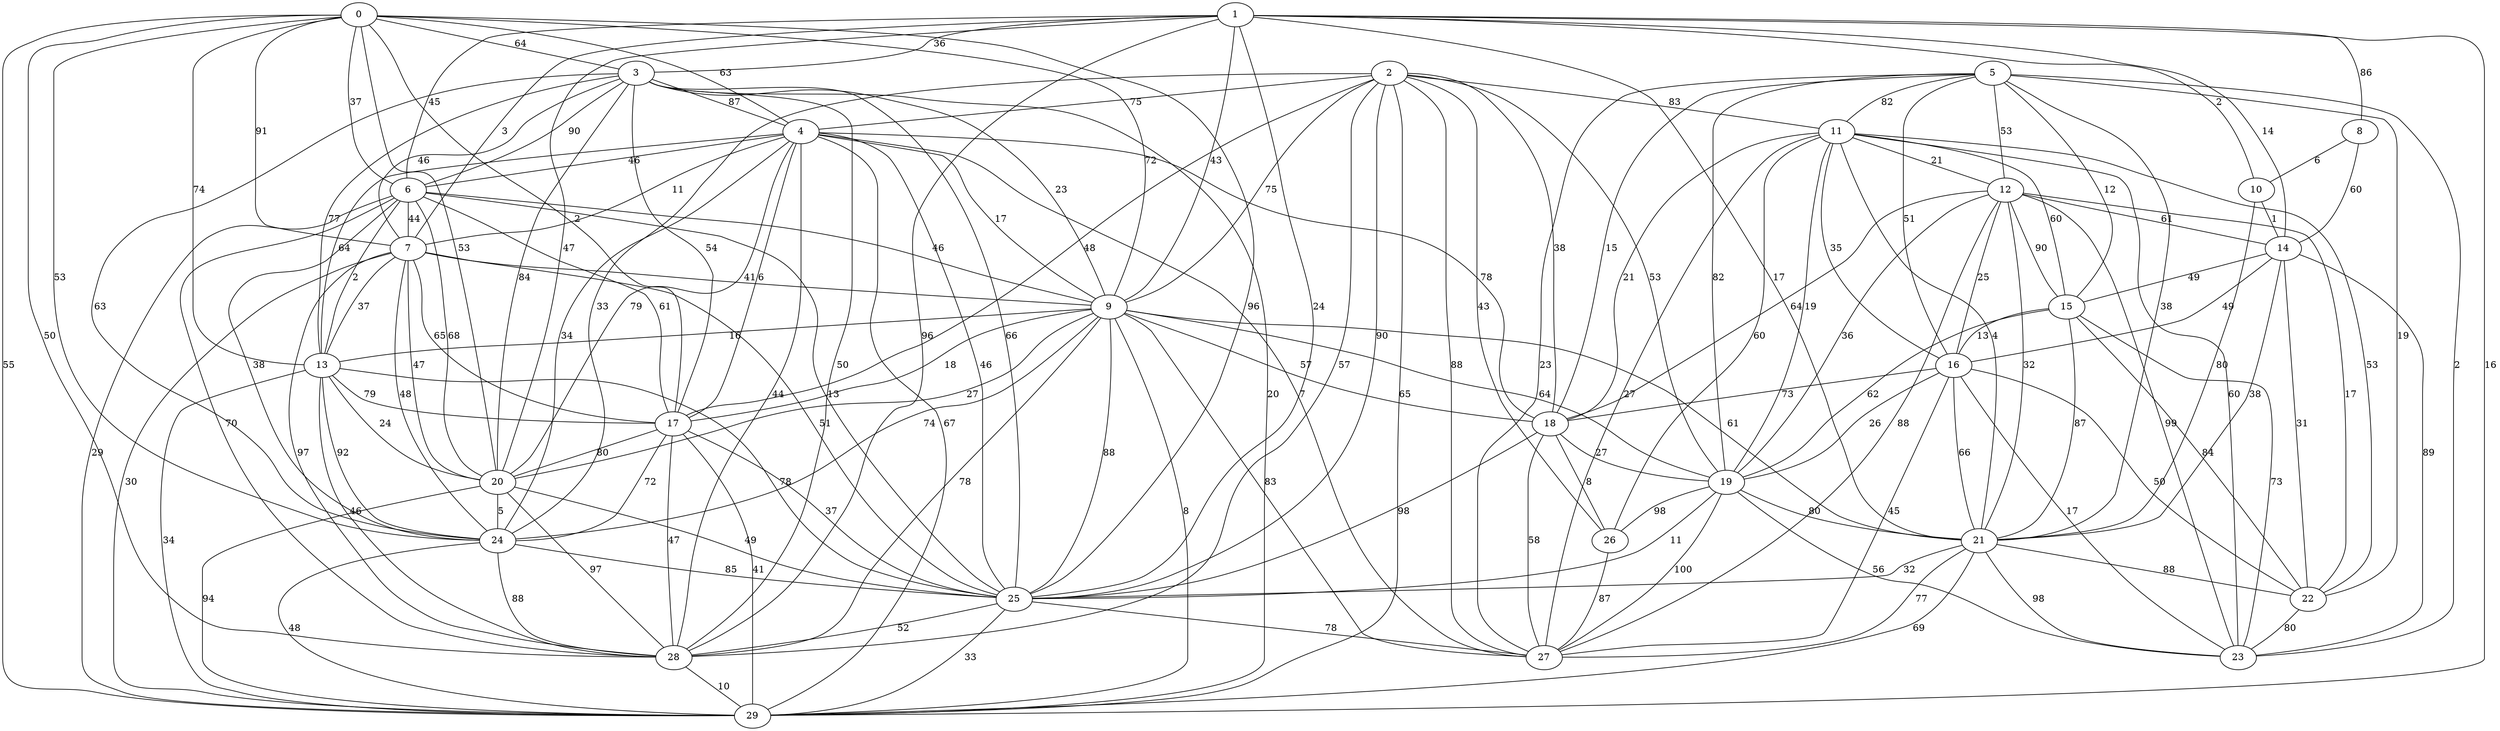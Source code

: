 graph abstract {
  0 [label="0"];
  1 [label="1"];
  2 [label="2"];
  3 [label="3"];
  4 [label="4"];
  5 [label="5"];
  6 [label="6"];
  7 [label="7"];
  8 [label="8"];
  9 [label="9"];
  10 [label="10"];
  11 [label="11"];
  12 [label="12"];
  13 [label="13"];
  14 [label="14"];
  15 [label="15"];
  16 [label="16"];
  17 [label="17"];
  18 [label="18"];
  19 [label="19"];
  20 [label="20"];
  21 [label="21"];
  22 [label="22"];
  23 [label="23"];
  24 [label="24"];
  25 [label="25"];
  26 [label="26"];
  27 [label="27"];
  28 [label="28"];
  29 [label="29"];
  0 -- 29 [label="55"];
  0 -- 7 [label="91"];
  0 -- 17 [label="2"];
  0 -- 3 [label="64"];
  0 -- 4 [label="63"];
  0 -- 24 [label="53"];
  0 -- 13 [label="74"];
  0 -- 25 [label="96"];
  0 -- 6 [label="37"];
  0 -- 9 [label="72"];
  0 -- 20 [label="53"];
  0 -- 28 [label="50"];
  1 -- 20 [label="47"];
  1 -- 21 [label="17"];
  1 -- 10 [label="2"];
  1 -- 3 [label="36"];
  1 -- 6 [label="45"];
  1 -- 28 [label="96"];
  1 -- 8 [label="86"];
  1 -- 9 [label="43"];
  1 -- 25 [label="24"];
  1 -- 7 [label="3"];
  1 -- 29 [label="16"];
  1 -- 14 [label="14"];
  2 -- 17 [label="48"];
  2 -- 29 [label="65"];
  2 -- 28 [label="57"];
  2 -- 27 [label="88"];
  2 -- 18 [label="38"];
  2 -- 26 [label="43"];
  2 -- 4 [label="75"];
  2 -- 9 [label="75"];
  2 -- 25 [label="90"];
  2 -- 19 [label="53"];
  2 -- 11 [label="83"];
  2 -- 24 [label="33"];
  3 -- 6 [label="90"];
  3 -- 13 [label="77"];
  3 -- 29 [label="20"];
  3 -- 17 [label="54"];
  3 -- 9 [label="23"];
  3 -- 20 [label="84"];
  3 -- 24 [label="63"];
  3 -- 7 [label="46"];
  3 -- 4 [label="87"];
  3 -- 28 [label="50"];
  3 -- 25 [label="66"];
  4 -- 13 [label="64"];
  4 -- 29 [label="67"];
  4 -- 6 [label="46"];
  4 -- 9 [label="17"];
  4 -- 18 [label="78"];
  4 -- 17 [label="6"];
  4 -- 27 [label="7"];
  4 -- 28 [label="44"];
  4 -- 7 [label="11"];
  4 -- 24 [label="34"];
  4 -- 20 [label="79"];
  4 -- 25 [label="46"];
  5 -- 18 [label="15"];
  5 -- 22 [label="19"];
  5 -- 23 [label="2"];
  5 -- 19 [label="82"];
  5 -- 27 [label="23"];
  5 -- 15 [label="12"];
  5 -- 12 [label="53"];
  5 -- 11 [label="82"];
  5 -- 16 [label="51"];
  5 -- 21 [label="38"];
  6 -- 17 [label="61"];
  6 -- 9 [label="46"];
  6 -- 29 [label="29"];
  6 -- 24 [label="38"];
  6 -- 20 [label="68"];
  6 -- 28 [label="70"];
  6 -- 25 [label="13"];
  6 -- 13 [label="2"];
  6 -- 7 [label="44"];
  7 -- 24 [label="48"];
  7 -- 13 [label="37"];
  7 -- 25 [label="51"];
  7 -- 29 [label="30"];
  7 -- 20 [label="47"];
  7 -- 28 [label="97"];
  7 -- 17 [label="65"];
  7 -- 9 [label="41"];
  8 -- 10 [label="6"];
  8 -- 14 [label="60"];
  9 -- 13 [label="16"];
  9 -- 25 [label="88"];
  9 -- 17 [label="18"];
  9 -- 27 [label="83"];
  9 -- 28 [label="78"];
  9 -- 21 [label="61"];
  9 -- 29 [label="8"];
  9 -- 20 [label="27"];
  9 -- 18 [label="57"];
  9 -- 24 [label="74"];
  9 -- 19 [label="64"];
  10 -- 14 [label="1"];
  10 -- 21 [label="80"];
  11 -- 18 [label="21"];
  11 -- 23 [label="60"];
  11 -- 15 [label="60"];
  11 -- 19 [label="19"];
  11 -- 21 [label="4"];
  11 -- 27 [label="27"];
  11 -- 12 [label="21"];
  11 -- 26 [label="60"];
  11 -- 22 [label="53"];
  11 -- 16 [label="35"];
  12 -- 14 [label="61"];
  12 -- 23 [label="99"];
  12 -- 16 [label="25"];
  12 -- 18 [label="64"];
  12 -- 22 [label="17"];
  12 -- 21 [label="32"];
  12 -- 19 [label="36"];
  12 -- 15 [label="90"];
  12 -- 27 [label="88"];
  13 -- 28 [label="46"];
  13 -- 25 [label="78"];
  13 -- 20 [label="24"];
  13 -- 17 [label="79"];
  13 -- 24 [label="92"];
  13 -- 29 [label="34"];
  14 -- 15 [label="49"];
  14 -- 16 [label="49"];
  14 -- 23 [label="89"];
  14 -- 21 [label="38"];
  14 -- 22 [label="31"];
  15 -- 22 [label="84"];
  15 -- 19 [label="62"];
  15 -- 21 [label="87"];
  15 -- 23 [label="73"];
  15 -- 16 [label="13"];
  16 -- 19 [label="26"];
  16 -- 18 [label="73"];
  16 -- 21 [label="66"];
  16 -- 22 [label="50"];
  16 -- 27 [label="45"];
  16 -- 23 [label="17"];
  17 -- 29 [label="41"];
  17 -- 24 [label="72"];
  17 -- 20 [label="80"];
  17 -- 25 [label="37"];
  17 -- 28 [label="47"];
  18 -- 26 [label="8"];
  18 -- 27 [label="58"];
  18 -- 25 [label="98"];
  18 -- 19 [label="27"];
  19 -- 21 [label="80"];
  19 -- 25 [label="11"];
  19 -- 26 [label="98"];
  19 -- 23 [label="56"];
  19 -- 27 [label="100"];
  20 -- 25 [label="49"];
  20 -- 29 [label="94"];
  20 -- 28 [label="97"];
  20 -- 24 [label="5"];
  21 -- 23 [label="98"];
  21 -- 25 [label="32"];
  21 -- 27 [label="77"];
  21 -- 22 [label="88"];
  21 -- 29 [label="69"];
  22 -- 23 [label="80"];
  24 -- 25 [label="85"];
  24 -- 29 [label="48"];
  24 -- 28 [label="88"];
  25 -- 27 [label="78"];
  25 -- 29 [label="33"];
  25 -- 28 [label="52"];
  26 -- 27 [label="87"];
  28 -- 29 [label="10"];
}